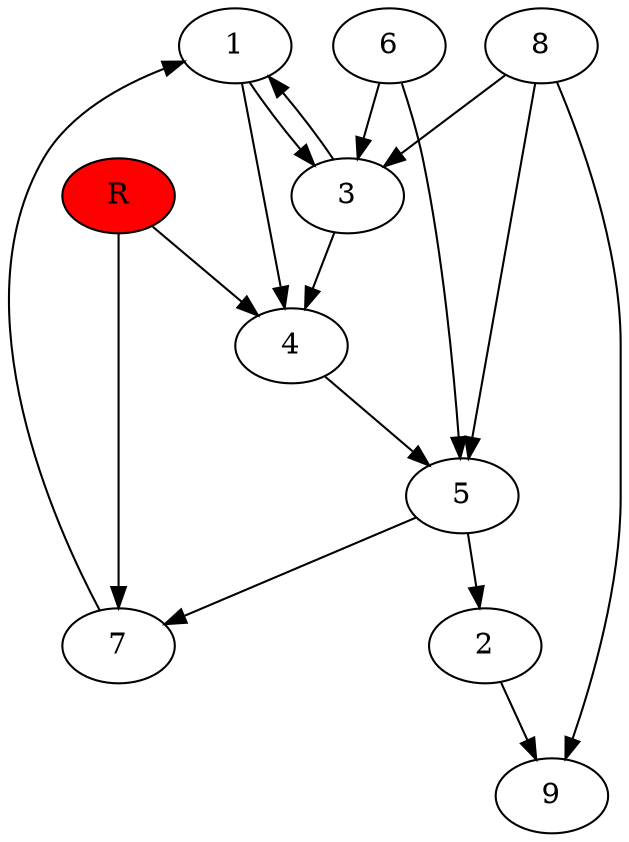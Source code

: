 digraph prb136 {
	1
	2
	3
	4
	5
	6
	7
	8
	R [fillcolor="#ff0000" style=filled]
	1 -> 3
	1 -> 4
	2 -> 9
	3 -> 1
	3 -> 4
	4 -> 5
	5 -> 2
	5 -> 7
	6 -> 3
	6 -> 5
	7 -> 1
	8 -> 3
	8 -> 5
	8 -> 9
	R -> 4
	R -> 7
}
